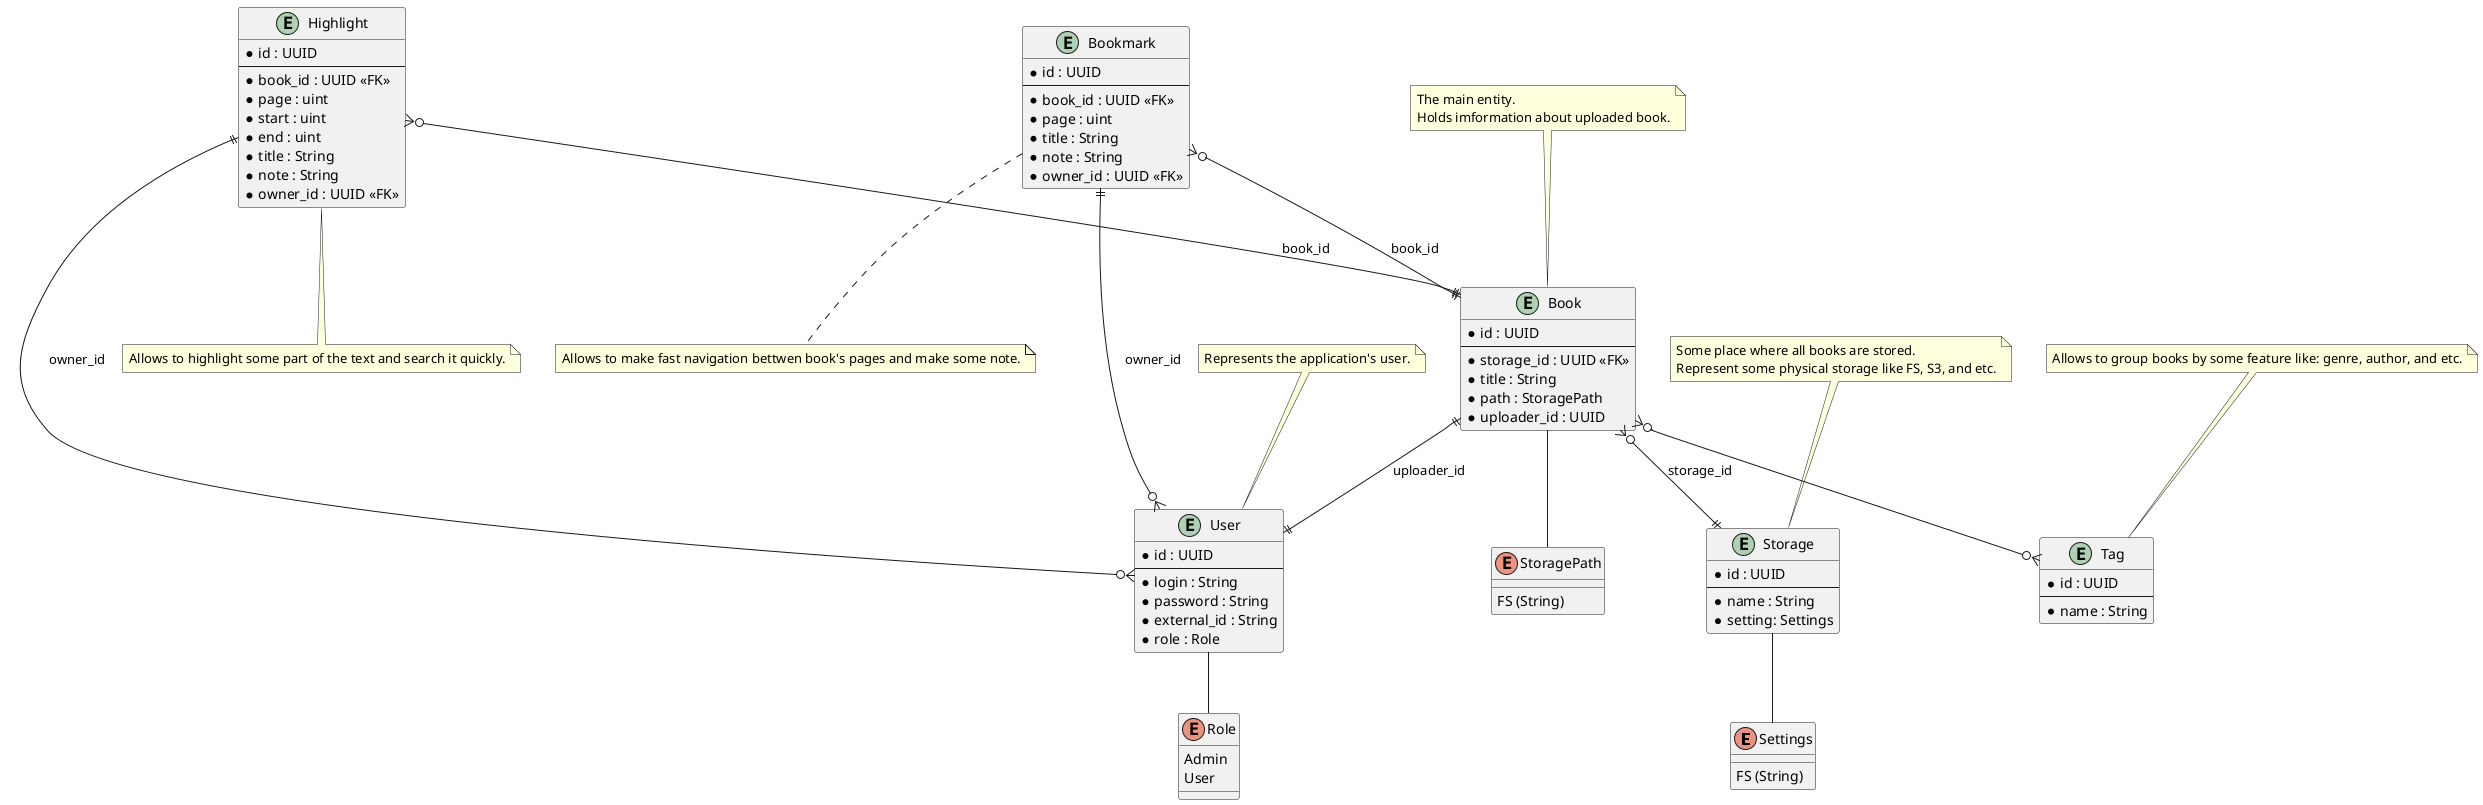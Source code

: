 @startuml Entities relationship

enum Settings {
    FS (String)
}

enum StoragePath {
    FS (String)
}

enum Role {
    Admin
    User
}

entity User {
    * id : UUID
    --
    * login : String
    * password : String
    * external_id : String
    * role : Role
}
note top
    Represents the application's user.
end note

entity Storage {
    * id : UUID
    --
    * name : String
    * setting: Settings
}
note top
    Some place where all books are stored.
    Represent some physical storage like FS, S3, and etc.
end note

entity Tag {
    * id : UUID
    --
    * name : String
}
note top
    Allows to group books by some feature like: genre, author, and etc.
end note
entity Book {
    * id : UUID
    --
    * storage_id : UUID <<FK>>
    * title : String
    * path : StoragePath
    * uploader_id : UUID
}
note top
    The main entity.
    Holds imformation about uploaded book.
end note

entity Bookmark {
    * id : UUID
    --
    * book_id : UUID <<FK>>
    * page : uint
    * title : String
    * note : String
    * owner_id : UUID <<FK>>
}
note bottom
    Allows to make fast navigation bettwen book's pages and make some note.
end note

entity Highlight {
    * id : UUID
    --
    * book_id : UUID <<FK>>
    * page : uint
    * start : uint
    * end : uint
    * title : String
    * note : String
    * owner_id : UUID <<FK>>
}
note bottom
    Allows to highlight some part of the text and search it quickly.
end note

Book }o--|| Storage : storage_id
Book }o--o{ Tag
Book ||--|| User : uploader_id
Bookmark }o--|| Book : book_id
Bookmark ||--o{ User : owner_id
Highlight }o--|| Book : book_id
Highlight ||--o{ User : owner_id
Book -- StoragePath
Storage -- Settings
User -- Role

@enduml
